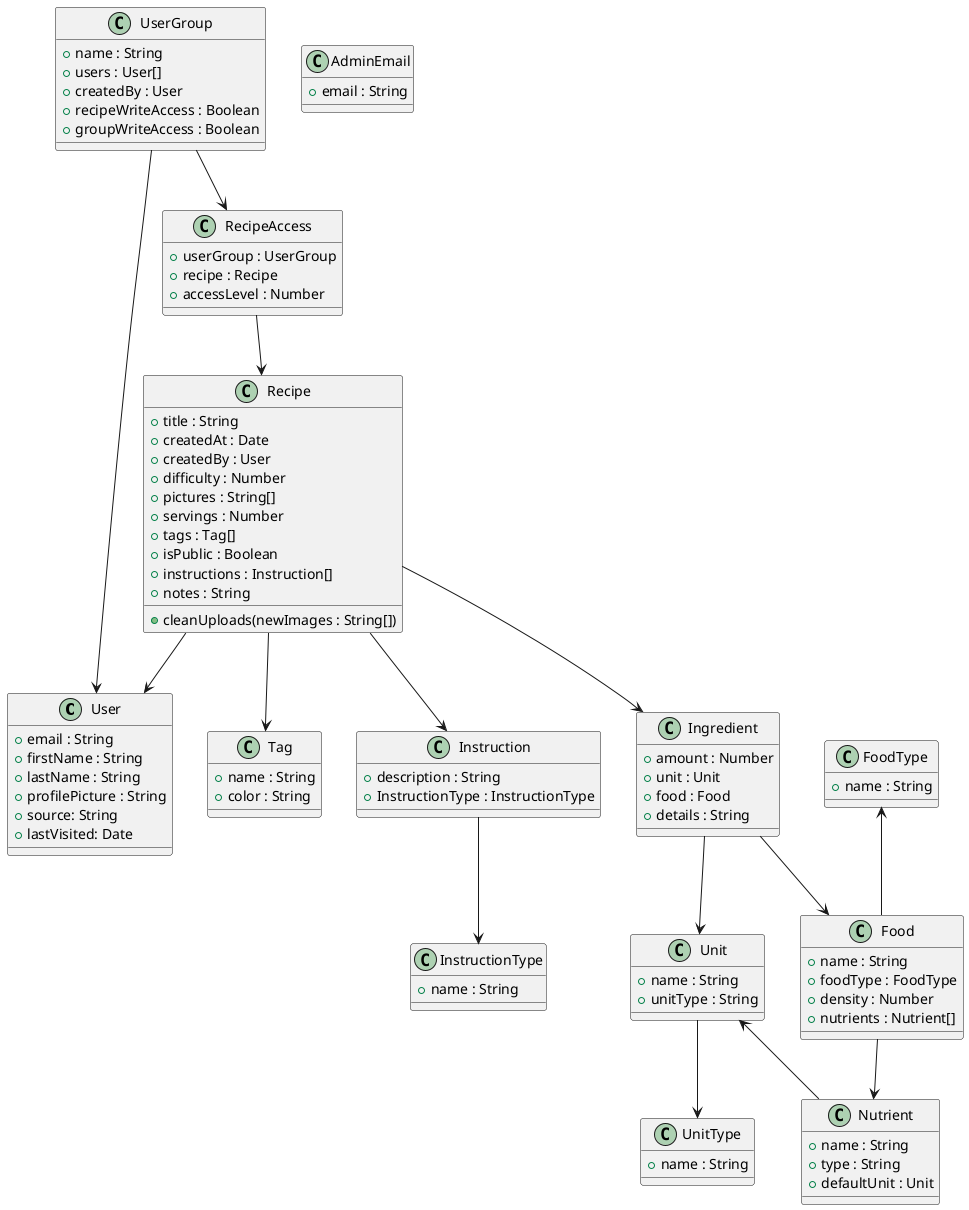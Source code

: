 @startuml

class User {
  +email : String
  +firstName : String
  +lastName : String
  +profilePicture : String
  +source: String
  +lastVisited: Date
}

class UserGroup {
  +name : String
  +users : User[]
  +createdBy : User
  +recipeWriteAccess : Boolean
  +groupWriteAccess : Boolean
}

class RecipeAccess {
  +userGroup : UserGroup
  +recipe : Recipe
  +accessLevel : Number
}

class Ingredient {
  +amount : Number
  +unit : Unit
  +food : Food
  +details : String
}


class Recipe {
  +title : String
  +createdAt : Date
  +createdBy : User
  +difficulty : Number
  +pictures : String[]
  +servings : Number
  +tags : Tag[]
  +isPublic : Boolean
  +instructions : Instruction[]
  +notes : String
  +cleanUploads(newImages : String[])
}


class Food {
  +name : String
  +foodType : FoodType
  +density : Number
  +nutrients : Nutrient[]
}

class Instruction {
    +description : String
    +InstructionType : InstructionType
}

class Tag {
  +name : String
  +color : String
}
class FoodType {
  +name : String
}

class InstructionType {
  +name : String
}

class Nutrient {
  +name : String
  +type : String
  +defaultUnit : Unit
}


class UnitType {
  +name : String
}
class Unit {
  +name : String
  +unitType : String
}


class AdminEmail {
  +email : String
}

Recipe --> Instruction
Recipe --> User
Recipe --> Ingredient
Recipe --> Tag
RecipeAccess --> Recipe
Ingredient --> Food
Ingredient --> Unit
Food --> Nutrient
UserGroup --> User
UserGroup --> RecipeAccess
FoodType <-- Food
Instruction --> InstructionType
Unit <-- Nutrient
Unit --> UnitType

@enduml
